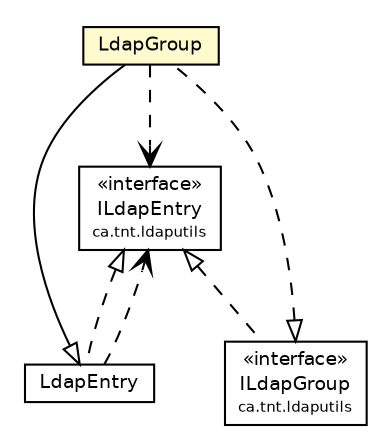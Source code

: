 #!/usr/local/bin/dot
#
# Class diagram 
# Generated by UmlGraph version 4.6 (http://www.spinellis.gr/sw/umlgraph)
#

digraph G {
	edge [fontname="Helvetica",fontsize=10,labelfontname="Helvetica",labelfontsize=10];
	node [fontname="Helvetica",fontsize=10,shape=plaintext];
	// ca.tnt.ldaputils.impl.LdapGroup
	c178 [label=<<table border="0" cellborder="1" cellspacing="0" cellpadding="2" port="p" bgcolor="lemonChiffon" href="./LdapGroup.html">
		<tr><td><table border="0" cellspacing="0" cellpadding="1">
			<tr><td> LdapGroup </td></tr>
		</table></td></tr>
		</table>>, fontname="Helvetica", fontcolor="black", fontsize=9.0];
	// ca.tnt.ldaputils.impl.LdapEntry
	c192 [label=<<table border="0" cellborder="1" cellspacing="0" cellpadding="2" port="p" href="./LdapEntry.html">
		<tr><td><table border="0" cellspacing="0" cellpadding="1">
			<tr><td> LdapEntry </td></tr>
		</table></td></tr>
		</table>>, fontname="Helvetica", fontcolor="black", fontsize=9.0];
	// ca.tnt.ldaputils.ILdapEntry
	c193 [label=<<table border="0" cellborder="1" cellspacing="0" cellpadding="2" port="p" href="../ILdapEntry.html">
		<tr><td><table border="0" cellspacing="0" cellpadding="1">
			<tr><td> &laquo;interface&raquo; </td></tr>
			<tr><td> ILdapEntry </td></tr>
			<tr><td><font point-size="7.0"> ca.tnt.ldaputils </font></td></tr>
		</table></td></tr>
		</table>>, fontname="Helvetica", fontcolor="black", fontsize=9.0];
	// ca.tnt.ldaputils.ILdapGroup
	c207 [label=<<table border="0" cellborder="1" cellspacing="0" cellpadding="2" port="p" href="../ILdapGroup.html">
		<tr><td><table border="0" cellspacing="0" cellpadding="1">
			<tr><td> &laquo;interface&raquo; </td></tr>
			<tr><td> ILdapGroup </td></tr>
			<tr><td><font point-size="7.0"> ca.tnt.ldaputils </font></td></tr>
		</table></td></tr>
		</table>>, fontname="Helvetica", fontcolor="black", fontsize=9.0];
	//ca.tnt.ldaputils.impl.LdapGroup extends ca.tnt.ldaputils.impl.LdapEntry
	c192:p -> c178:p [dir=back,arrowtail=empty];
	//ca.tnt.ldaputils.impl.LdapGroup implements ca.tnt.ldaputils.ILdapGroup
	c207:p -> c178:p [dir=back,arrowtail=empty,style=dashed];
	//ca.tnt.ldaputils.impl.LdapEntry implements ca.tnt.ldaputils.ILdapEntry
	c193:p -> c192:p [dir=back,arrowtail=empty,style=dashed];
	//ca.tnt.ldaputils.ILdapGroup implements ca.tnt.ldaputils.ILdapEntry
	c193:p -> c207:p [dir=back,arrowtail=empty,style=dashed];
	// ca.tnt.ldaputils.impl.LdapGroup DEPEND ca.tnt.ldaputils.ILdapEntry
	c178:p -> c193:p [taillabel="", label="", headlabel="", fontname="Helvetica", fontcolor="black", fontsize=10.0, color="black", arrowhead=open, style=dashed];
	// ca.tnt.ldaputils.impl.LdapEntry DEPEND ca.tnt.ldaputils.ILdapEntry
	c192:p -> c193:p [taillabel="", label="", headlabel="", fontname="Helvetica", fontcolor="black", fontsize=10.0, color="black", arrowhead=open, style=dashed];
}

